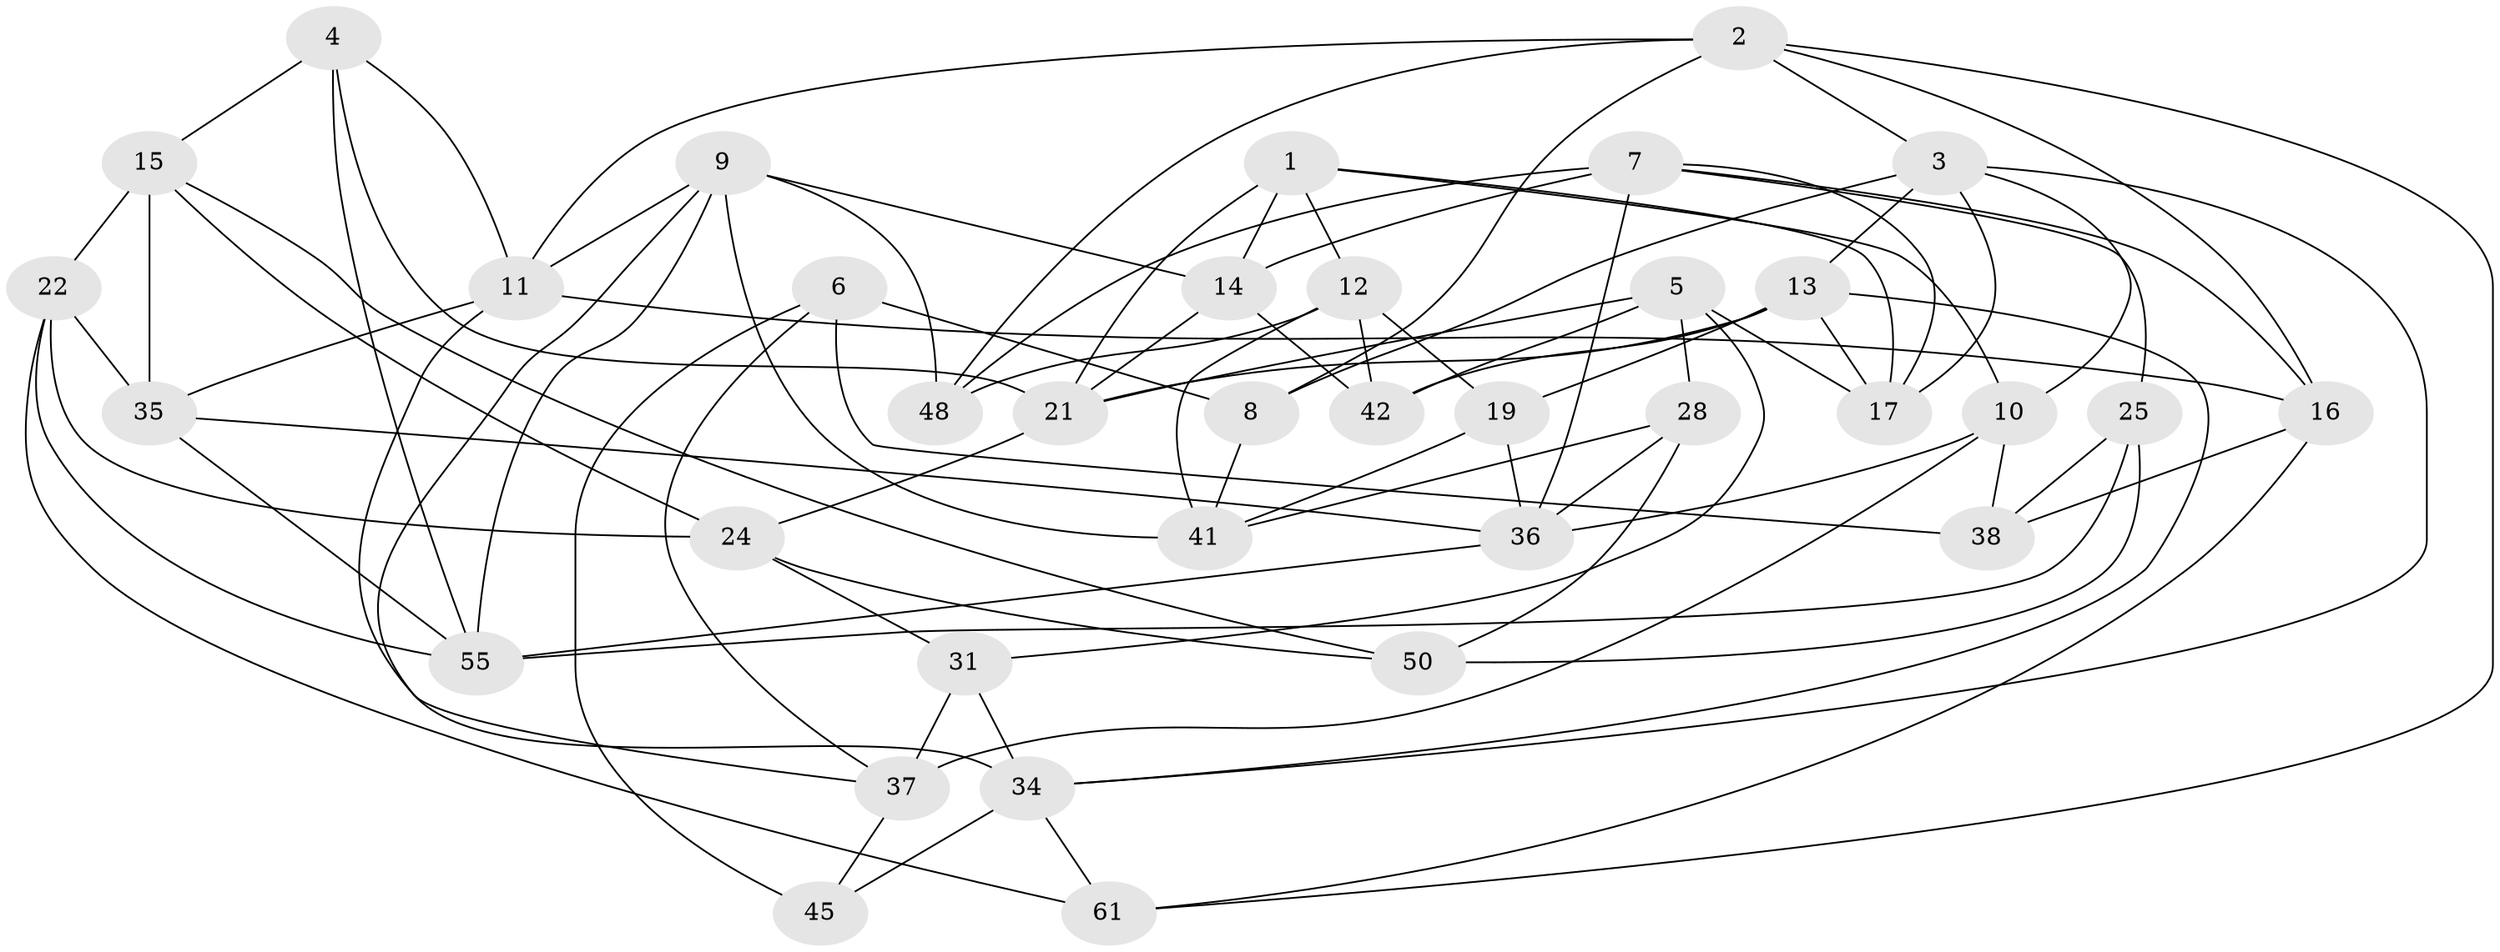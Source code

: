 // original degree distribution, {4: 1.0}
// Generated by graph-tools (version 1.1) at 2025/42/03/06/25 10:42:18]
// undirected, 36 vertices, 88 edges
graph export_dot {
graph [start="1"]
  node [color=gray90,style=filled];
  1 [super="+47"];
  2 [super="+60"];
  3 [super="+26"];
  4;
  5 [super="+18"];
  6 [super="+30"];
  7 [super="+58"];
  8;
  9 [super="+53"];
  10 [super="+54"];
  11 [super="+32"];
  12 [super="+39"];
  13 [super="+57"];
  14 [super="+29"];
  15 [super="+23"];
  16 [super="+20"];
  17 [super="+33"];
  19;
  21 [super="+59"];
  22 [super="+51"];
  24 [super="+27"];
  25;
  28;
  31;
  34 [super="+52"];
  35 [super="+40"];
  36 [super="+43"];
  37 [super="+49"];
  38 [super="+46"];
  41 [super="+44"];
  42;
  45;
  48;
  50;
  55 [super="+56"];
  61;
  1 -- 14 [weight=2];
  1 -- 10;
  1 -- 21;
  1 -- 12;
  1 -- 17;
  2 -- 8;
  2 -- 16;
  2 -- 48;
  2 -- 3;
  2 -- 61;
  2 -- 11;
  3 -- 10;
  3 -- 34;
  3 -- 13;
  3 -- 8;
  3 -- 17;
  4 -- 21;
  4 -- 55;
  4 -- 11;
  4 -- 15;
  5 -- 28;
  5 -- 17 [weight=2];
  5 -- 31;
  5 -- 42;
  5 -- 21;
  6 -- 45 [weight=2];
  6 -- 37;
  6 -- 8;
  6 -- 38 [weight=2];
  7 -- 25;
  7 -- 48;
  7 -- 16;
  7 -- 17;
  7 -- 36;
  7 -- 14;
  8 -- 41;
  9 -- 41;
  9 -- 48;
  9 -- 55;
  9 -- 11;
  9 -- 37;
  9 -- 14;
  10 -- 36;
  10 -- 37 [weight=2];
  10 -- 38;
  11 -- 35;
  11 -- 16;
  11 -- 34;
  12 -- 19;
  12 -- 48;
  12 -- 41 [weight=2];
  12 -- 42;
  13 -- 17;
  13 -- 19;
  13 -- 21;
  13 -- 42;
  13 -- 34;
  14 -- 21;
  14 -- 42;
  15 -- 22;
  15 -- 50;
  15 -- 24 [weight=2];
  15 -- 35;
  16 -- 61;
  16 -- 38 [weight=2];
  19 -- 41;
  19 -- 36;
  21 -- 24;
  22 -- 35 [weight=2];
  22 -- 24;
  22 -- 61;
  22 -- 55;
  24 -- 50;
  24 -- 31;
  25 -- 38;
  25 -- 50;
  25 -- 55;
  28 -- 50;
  28 -- 41;
  28 -- 36;
  31 -- 37;
  31 -- 34;
  34 -- 45;
  34 -- 61;
  35 -- 55;
  35 -- 36;
  36 -- 55;
  37 -- 45;
}

